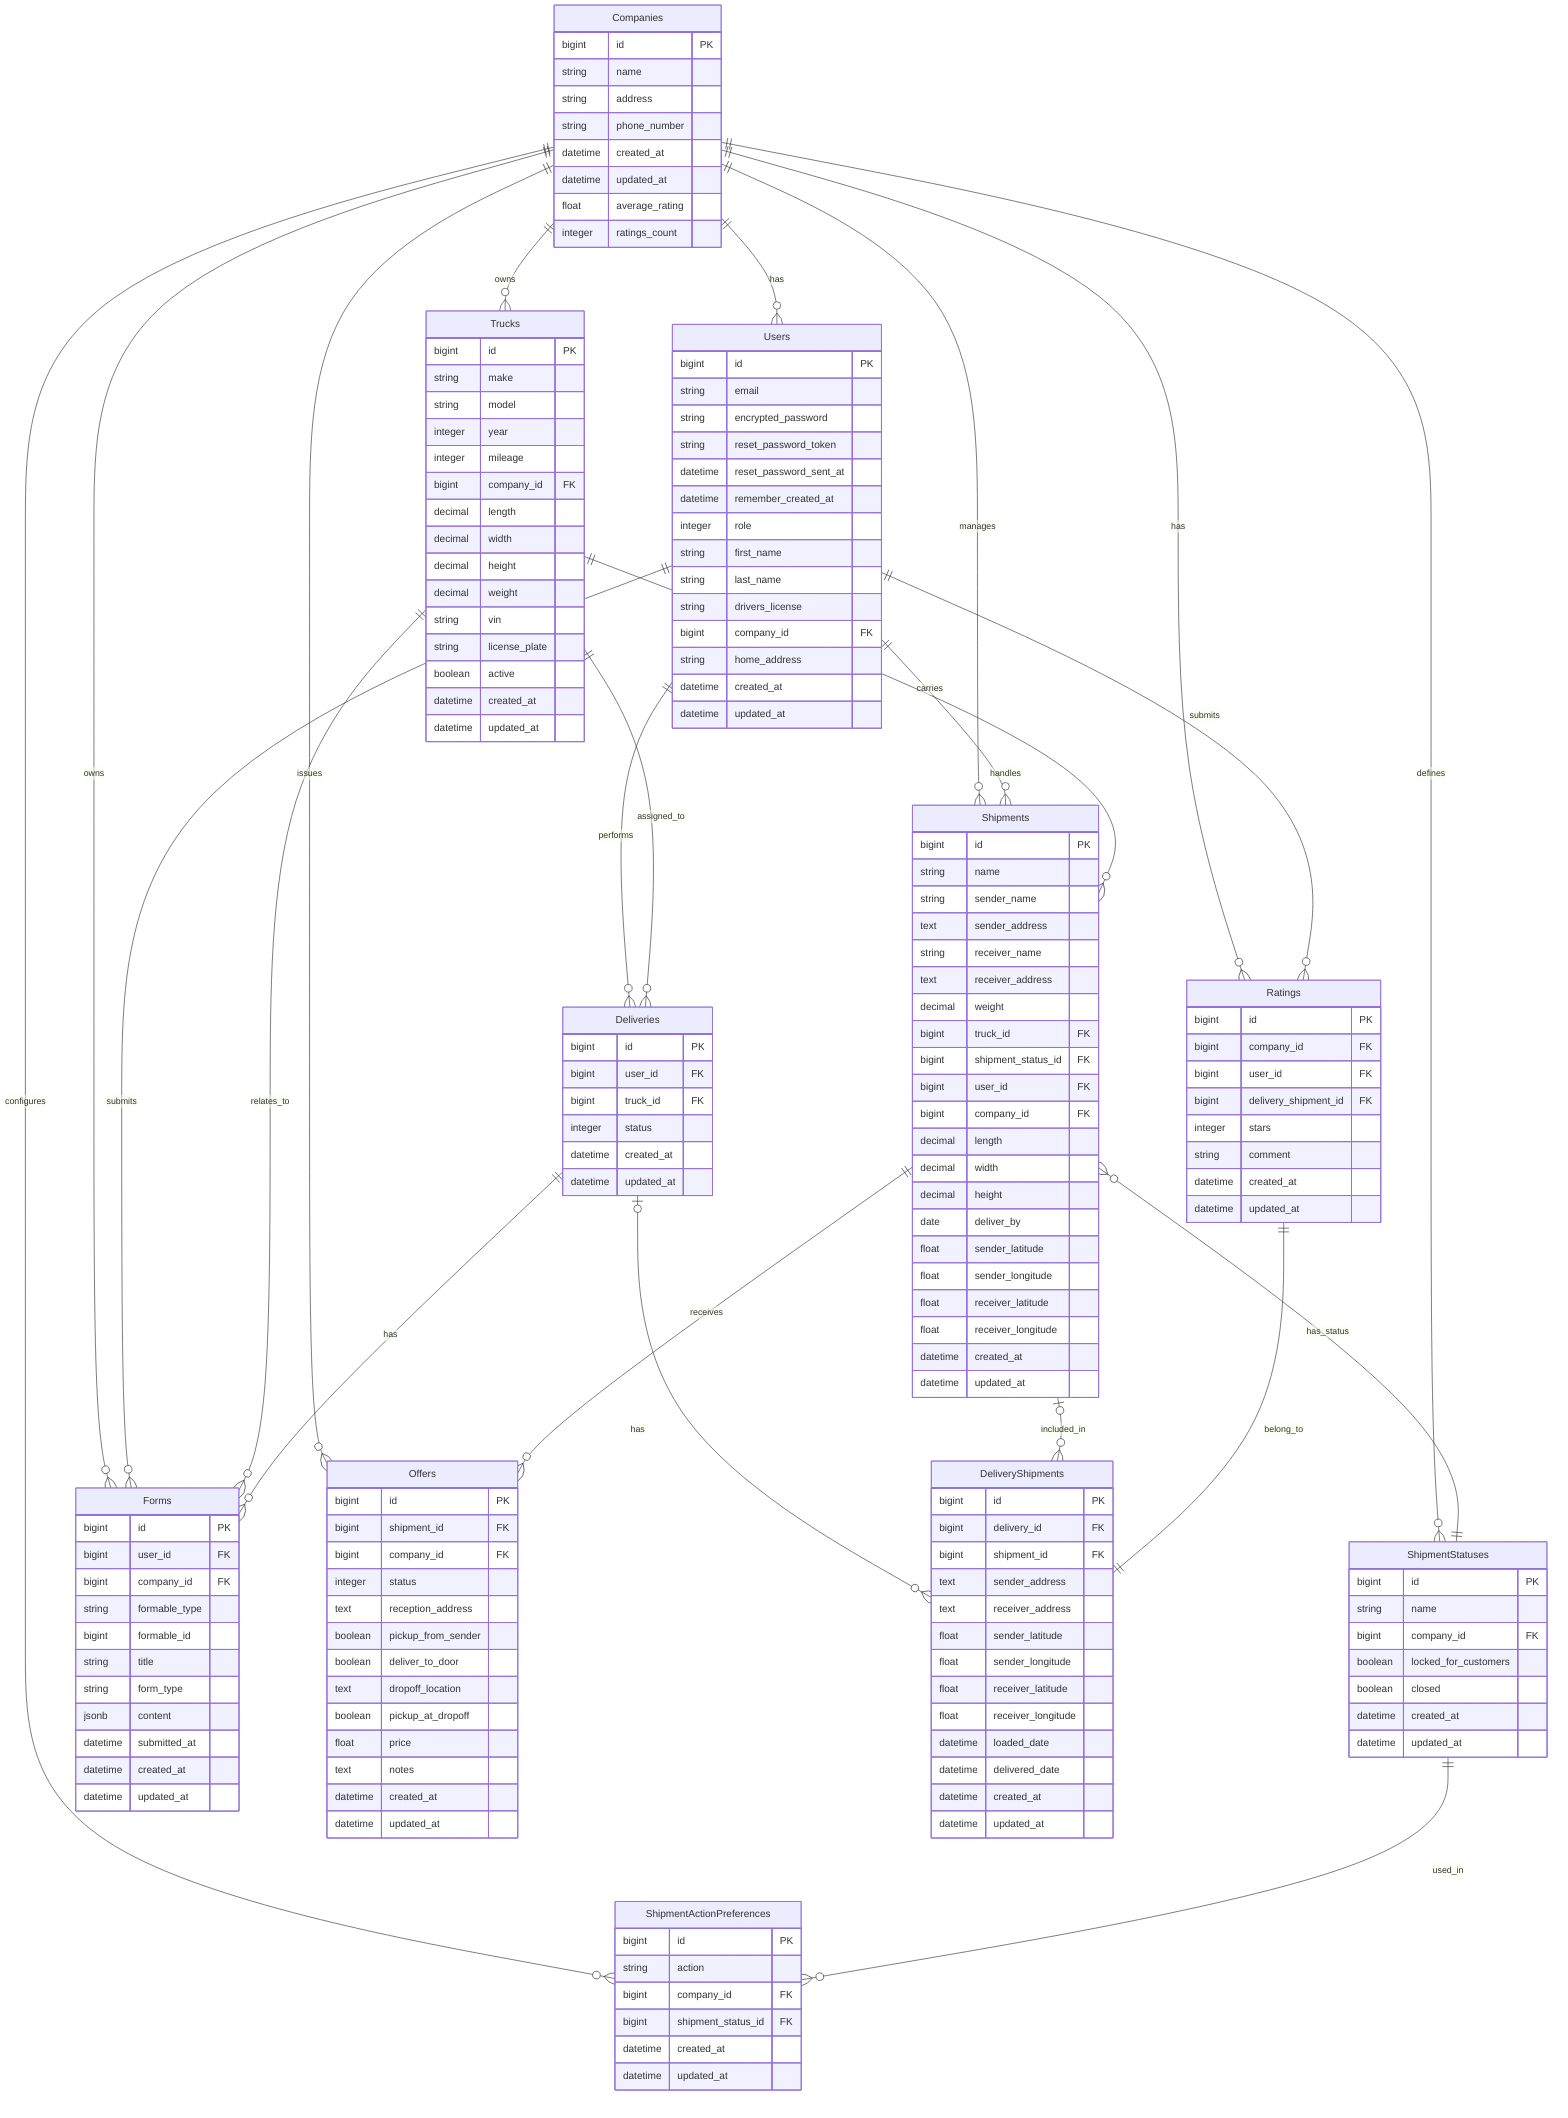 erDiagram
    Companies ||--o{ Users : has
    Companies ||--o{ Trucks : owns
    Companies ||--o{ Shipments : manages
    Companies ||--o{ ShipmentStatuses : defines
    Companies ||--o{ ShipmentActionPreferences : configures
    Companies ||--o{ Forms : owns
    Companies ||--o{ Offers : issues
    Companies ||--o{ Ratings : has
    
    Users ||--o{ Deliveries : performs
    Users ||--o{ Shipments : handles
    Users ||--o{ Forms : submits
    Users ||--o{ Ratings : submits

    Shipments ||--o{ Offers : receives
    
    Trucks ||--o{ Deliveries : assigned_to
    Trucks ||--o{ Shipments : carries
    Trucks ||--o{ Forms : relates_to
    
    Shipments }o--|| ShipmentStatuses : has_status
    
    ShipmentStatuses ||--o{ ShipmentActionPreferences : used_in
    
    Deliveries |o--o{ DeliveryShipments : has
    Deliveries ||--o{ Forms : has
    
    Shipments |o--o{ DeliveryShipments : included_in

    Ratings ||--|| DeliveryShipments : belong_to
    
    Companies {
        bigint id PK
        string name
        string address
        string phone_number
        datetime created_at
        datetime updated_at
        float average_rating
        integer ratings_count
    }

    Ratings {
        bigint id PK
        bigint company_id FK
        bigint user_id FK
        bigint delivery_shipment_id FK
        integer stars 
        string comment 
        datetime created_at
        datetime updated_at
    }
    
    Users {
        bigint id PK
        string email
        string encrypted_password
        string reset_password_token
        datetime reset_password_sent_at
        datetime remember_created_at
        integer role
        string first_name
        string last_name
        string drivers_license
        bigint company_id FK
        string home_address
        datetime created_at
        datetime updated_at
    }
    
    Trucks {
        bigint id PK
        string make
        string model
        integer year
        integer mileage
        bigint company_id FK
        decimal length
        decimal width
        decimal height
        decimal weight
        string vin
        string license_plate
        boolean active
        datetime created_at
        datetime updated_at
    }
    
    Deliveries {
        bigint id PK
        bigint user_id FK
        bigint truck_id FK
        integer status
        datetime created_at
        datetime updated_at
    }
    
    Shipments {
        bigint id PK
        string name
        string sender_name
        text sender_address
        string receiver_name
        text receiver_address
        decimal weight
        bigint truck_id FK
        bigint shipment_status_id FK
        bigint user_id FK
        bigint company_id FK
        decimal length
        decimal width
        decimal height
        date deliver_by
        float sender_latitude
        float sender_longitude
        float receiver_latitude
        float receiver_longitude
        datetime created_at
        datetime updated_at
    }

    DeliveryShipments {
        bigint id PK
        bigint delivery_id FK
        bigint shipment_id FK
        text sender_address
        text receiver_address
        float sender_latitude
        float sender_longitude
        float receiver_latitude
        float receiver_longitude
        datetime loaded_date
        datetime delivered_date
        datetime created_at
        datetime updated_at
    }
    
    ShipmentStatuses {
        bigint id PK
        string name
        bigint company_id FK
        boolean locked_for_customers
        boolean closed
        datetime created_at
        datetime updated_at
    }
    
    ShipmentActionPreferences {
        bigint id PK
        string action
        bigint company_id FK
        bigint shipment_status_id FK
        datetime created_at
        datetime updated_at
    }
    
    Forms {
        bigint id PK
        bigint user_id FK
        bigint company_id FK
        string formable_type
        bigint formable_id
        string title
        string form_type
        jsonb content
        datetime submitted_at
        datetime created_at
        datetime updated_at
    }
    
    Offers {
        bigint id PK
        bigint shipment_id FK
        bigint company_id FK
        integer status
        text reception_address
        boolean pickup_from_sender
        boolean deliver_to_door
        text dropoff_location
        boolean pickup_at_dropoff
        float price
        text notes
        datetime created_at
        datetime updated_at
    }